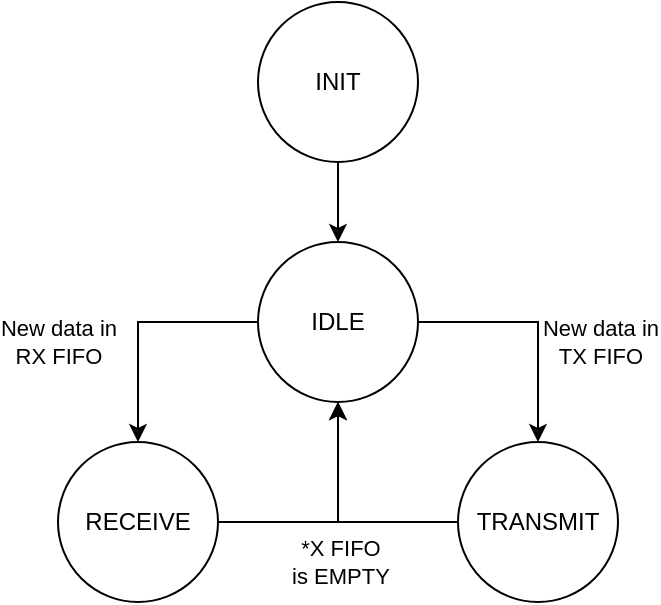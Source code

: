 <mxfile version="21.7.5" type="device">
  <diagram name="Page-1" id="4LUnUNtuVUE-3LGlvO12">
    <mxGraphModel dx="834" dy="468" grid="1" gridSize="10" guides="1" tooltips="1" connect="1" arrows="1" fold="1" page="1" pageScale="1" pageWidth="827" pageHeight="1169" math="0" shadow="0">
      <root>
        <mxCell id="0" />
        <mxCell id="1" parent="0" />
        <mxCell id="XWqJTuSfiRD4DILUTire-12" value="" style="edgeStyle=orthogonalEdgeStyle;rounded=0;orthogonalLoop=1;jettySize=auto;html=1;" edge="1" parent="1" source="XWqJTuSfiRD4DILUTire-1" target="XWqJTuSfiRD4DILUTire-2">
          <mxGeometry relative="1" as="geometry" />
        </mxCell>
        <mxCell id="XWqJTuSfiRD4DILUTire-1" value="INIT" style="ellipse;whiteSpace=wrap;html=1;aspect=fixed;" vertex="1" parent="1">
          <mxGeometry x="140" y="120" width="80" height="80" as="geometry" />
        </mxCell>
        <mxCell id="XWqJTuSfiRD4DILUTire-5" style="edgeStyle=orthogonalEdgeStyle;rounded=0;orthogonalLoop=1;jettySize=auto;html=1;exitX=1;exitY=0.5;exitDx=0;exitDy=0;entryX=0.5;entryY=0;entryDx=0;entryDy=0;" edge="1" parent="1" source="XWqJTuSfiRD4DILUTire-2" target="XWqJTuSfiRD4DILUTire-3">
          <mxGeometry relative="1" as="geometry" />
        </mxCell>
        <mxCell id="XWqJTuSfiRD4DILUTire-10" value="New data in&lt;br&gt;TX FIFO" style="edgeLabel;html=1;align=center;verticalAlign=middle;resizable=0;points=[];" vertex="1" connectable="0" parent="XWqJTuSfiRD4DILUTire-5">
          <mxGeometry x="-0.26" y="2" relative="1" as="geometry">
            <mxPoint x="46" y="12" as="offset" />
          </mxGeometry>
        </mxCell>
        <mxCell id="XWqJTuSfiRD4DILUTire-7" style="edgeStyle=orthogonalEdgeStyle;rounded=0;orthogonalLoop=1;jettySize=auto;html=1;exitX=0;exitY=0.5;exitDx=0;exitDy=0;entryX=0.5;entryY=0;entryDx=0;entryDy=0;" edge="1" parent="1" source="XWqJTuSfiRD4DILUTire-2" target="XWqJTuSfiRD4DILUTire-6">
          <mxGeometry relative="1" as="geometry" />
        </mxCell>
        <mxCell id="XWqJTuSfiRD4DILUTire-2" value="IDLE" style="ellipse;whiteSpace=wrap;html=1;aspect=fixed;" vertex="1" parent="1">
          <mxGeometry x="140" y="240" width="80" height="80" as="geometry" />
        </mxCell>
        <mxCell id="XWqJTuSfiRD4DILUTire-8" style="edgeStyle=orthogonalEdgeStyle;rounded=0;orthogonalLoop=1;jettySize=auto;html=1;exitX=0;exitY=0.5;exitDx=0;exitDy=0;entryX=0.5;entryY=1;entryDx=0;entryDy=0;" edge="1" parent="1" source="XWqJTuSfiRD4DILUTire-3" target="XWqJTuSfiRD4DILUTire-2">
          <mxGeometry relative="1" as="geometry" />
        </mxCell>
        <mxCell id="XWqJTuSfiRD4DILUTire-13" value="*X FIFO&lt;br&gt;is EMPTY" style="edgeLabel;html=1;align=center;verticalAlign=middle;resizable=0;points=[];" vertex="1" connectable="0" parent="XWqJTuSfiRD4DILUTire-8">
          <mxGeometry x="-0.245" y="1" relative="1" as="geometry">
            <mxPoint x="-14" y="19" as="offset" />
          </mxGeometry>
        </mxCell>
        <mxCell id="XWqJTuSfiRD4DILUTire-3" value="TRANSMIT" style="ellipse;whiteSpace=wrap;html=1;aspect=fixed;" vertex="1" parent="1">
          <mxGeometry x="240" y="340" width="80" height="80" as="geometry" />
        </mxCell>
        <mxCell id="XWqJTuSfiRD4DILUTire-9" style="edgeStyle=orthogonalEdgeStyle;rounded=0;orthogonalLoop=1;jettySize=auto;html=1;exitX=1;exitY=0.5;exitDx=0;exitDy=0;entryX=0.5;entryY=1;entryDx=0;entryDy=0;" edge="1" parent="1" source="XWqJTuSfiRD4DILUTire-6" target="XWqJTuSfiRD4DILUTire-2">
          <mxGeometry relative="1" as="geometry" />
        </mxCell>
        <mxCell id="XWqJTuSfiRD4DILUTire-6" value="RECEIVE" style="ellipse;whiteSpace=wrap;html=1;aspect=fixed;" vertex="1" parent="1">
          <mxGeometry x="40" y="340" width="80" height="80" as="geometry" />
        </mxCell>
        <mxCell id="XWqJTuSfiRD4DILUTire-11" value="New data in&lt;br&gt;RX FIFO" style="edgeLabel;html=1;align=center;verticalAlign=middle;resizable=0;points=[];" vertex="1" connectable="0" parent="1">
          <mxGeometry x="39.998" y="290" as="geometry" />
        </mxCell>
      </root>
    </mxGraphModel>
  </diagram>
</mxfile>
